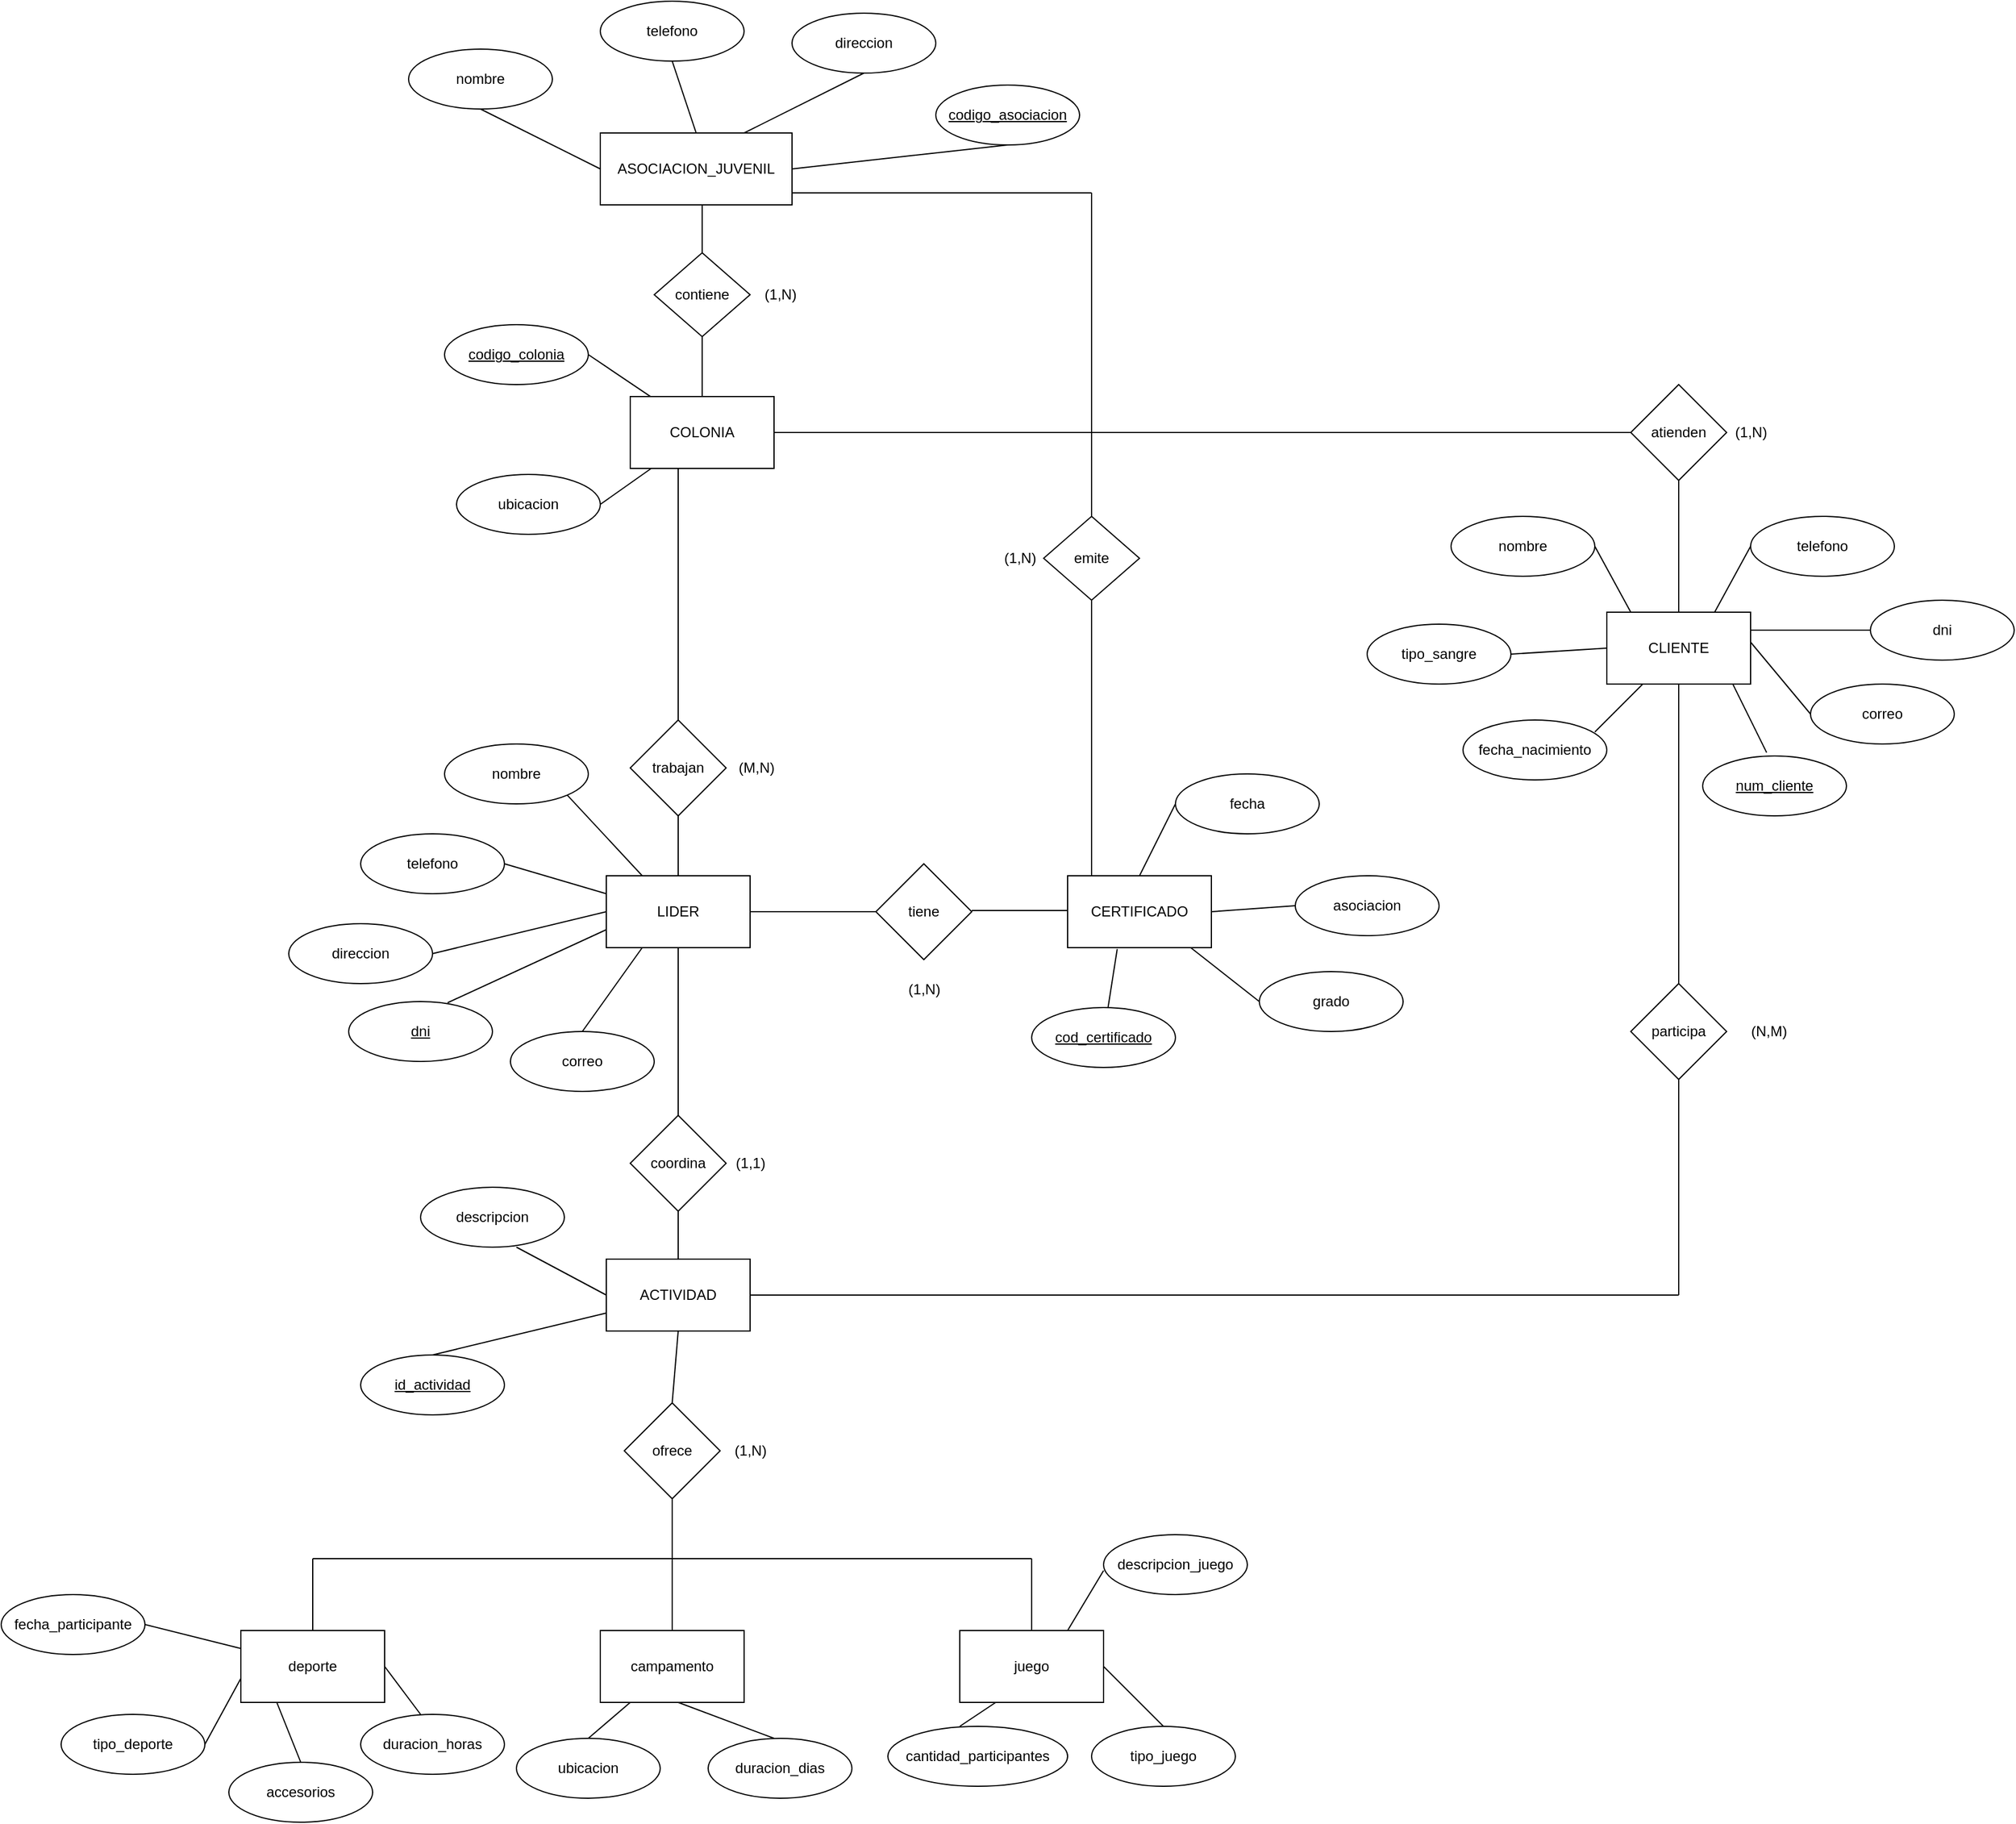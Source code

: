 <mxfile version="15.5.8" type="onedrive"><diagram id="R2lEEEUBdFMjLlhIrx00" name="Page-1"><mxGraphModel dx="1486" dy="356" grid="1" gridSize="10" guides="1" tooltips="1" connect="1" arrows="1" fold="1" page="1" pageScale="1" pageWidth="850" pageHeight="1100" math="0" shadow="0" extFonts="Permanent Marker^https://fonts.googleapis.com/css?family=Permanent+Marker"><root><mxCell id="0"/><mxCell id="1" parent="0"/><mxCell id="qAUCIVkZua_VjySawerf-1" value="contiene" style="rhombus;whiteSpace=wrap;html=1;" parent="1" vertex="1"><mxGeometry x="-265" y="250" width="80" height="70" as="geometry"/></mxCell><mxCell id="qAUCIVkZua_VjySawerf-2" value="ASOCIACION_JUVENIL" style="rounded=0;whiteSpace=wrap;html=1;" parent="1" vertex="1"><mxGeometry x="-310" y="150" width="160" height="60" as="geometry"/></mxCell><mxCell id="qAUCIVkZua_VjySawerf-4" value="nombre" style="ellipse;whiteSpace=wrap;html=1;" parent="1" vertex="1"><mxGeometry x="-470" y="80" width="120" height="50" as="geometry"/></mxCell><mxCell id="qAUCIVkZua_VjySawerf-5" value="&lt;u&gt;codigo_asociacion&lt;/u&gt;" style="ellipse;whiteSpace=wrap;html=1;" parent="1" vertex="1"><mxGeometry x="-30" y="110" width="120" height="50" as="geometry"/></mxCell><mxCell id="qAUCIVkZua_VjySawerf-6" value="telefono" style="ellipse;whiteSpace=wrap;html=1;" parent="1" vertex="1"><mxGeometry x="-310" y="40" width="120" height="50" as="geometry"/></mxCell><mxCell id="qAUCIVkZua_VjySawerf-7" value="direccion" style="ellipse;whiteSpace=wrap;html=1;" parent="1" vertex="1"><mxGeometry x="-150" y="50" width="120" height="50" as="geometry"/></mxCell><mxCell id="qAUCIVkZua_VjySawerf-16" value="COLONIA" style="rounded=0;whiteSpace=wrap;html=1;" parent="1" vertex="1"><mxGeometry x="-285" y="370" width="120" height="60" as="geometry"/></mxCell><mxCell id="qAUCIVkZua_VjySawerf-18" value="nombre" style="ellipse;whiteSpace=wrap;html=1;" parent="1" vertex="1"><mxGeometry x="-440" y="660" width="120" height="50" as="geometry"/></mxCell><mxCell id="qAUCIVkZua_VjySawerf-19" value="correo&lt;span style=&quot;color: rgba(0 , 0 , 0 , 0) ; font-family: monospace ; font-size: 0px&quot;&gt;%3CmxGraphModel%3E%3Croot%3E%3CmxCell%20id%3D%220%22%2F%3E%3CmxCell%20id%3D%221%22%20parent%3D%220%22%2F%3E%3CmxCell%20id%3D%222%22%20value%3D%22nombre%22%20style%3D%22ellipse%3BwhiteSpace%3Dwrap%3Bhtml%3D1%3B%22%20vertex%3D%221%22%20parent%3D%221%22%3E%3CmxGeometry%20x%3D%22150%22%20y%3D%2230%22%20width%3D%22120%22%20height%3D%2250%22%20as%3D%22geometry%22%2F%3E%3C%2FmxCell%3E%3C%2Froot%3E%3C%2FmxGraphModel%3E&lt;/span&gt;" style="ellipse;whiteSpace=wrap;html=1;" parent="1" vertex="1"><mxGeometry x="-385" y="900" width="120" height="50" as="geometry"/></mxCell><mxCell id="qAUCIVkZua_VjySawerf-20" value="telefono" style="ellipse;whiteSpace=wrap;html=1;" parent="1" vertex="1"><mxGeometry x="-510" y="735" width="120" height="50" as="geometry"/></mxCell><mxCell id="qAUCIVkZua_VjySawerf-21" value="ubicacion" style="ellipse;whiteSpace=wrap;html=1;" parent="1" vertex="1"><mxGeometry x="-430" y="435" width="120" height="50" as="geometry"/></mxCell><mxCell id="qAUCIVkZua_VjySawerf-22" value="&lt;u&gt;codigo_colonia&lt;/u&gt;" style="ellipse;whiteSpace=wrap;html=1;" parent="1" vertex="1"><mxGeometry x="-440" y="310" width="120" height="50" as="geometry"/></mxCell><mxCell id="qAUCIVkZua_VjySawerf-26" value="trabajan" style="rhombus;whiteSpace=wrap;html=1;" parent="1" vertex="1"><mxGeometry x="-285" y="640" width="80" height="80" as="geometry"/></mxCell><mxCell id="qAUCIVkZua_VjySawerf-28" value="LIDER" style="rounded=0;whiteSpace=wrap;html=1;" parent="1" vertex="1"><mxGeometry x="-305" y="770" width="120" height="60" as="geometry"/></mxCell><mxCell id="qAUCIVkZua_VjySawerf-29" value="&lt;u&gt;dni&lt;/u&gt;" style="ellipse;whiteSpace=wrap;html=1;" parent="1" vertex="1"><mxGeometry x="-520" y="875" width="120" height="50" as="geometry"/></mxCell><mxCell id="qAUCIVkZua_VjySawerf-30" value="direccion" style="ellipse;whiteSpace=wrap;html=1;" parent="1" vertex="1"><mxGeometry x="-570" y="810" width="120" height="50" as="geometry"/></mxCell><mxCell id="qAUCIVkZua_VjySawerf-38" value="coordina" style="rhombus;whiteSpace=wrap;html=1;" parent="1" vertex="1"><mxGeometry x="-285" y="970" width="80" height="80" as="geometry"/></mxCell><mxCell id="qAUCIVkZua_VjySawerf-40" value="ACTIVIDAD" style="rounded=0;whiteSpace=wrap;html=1;" parent="1" vertex="1"><mxGeometry x="-305" y="1090" width="120" height="60" as="geometry"/></mxCell><mxCell id="qAUCIVkZua_VjySawerf-41" value="descripcion" style="ellipse;whiteSpace=wrap;html=1;" parent="1" vertex="1"><mxGeometry x="-460" y="1030" width="120" height="50" as="geometry"/></mxCell><mxCell id="qAUCIVkZua_VjySawerf-44" value="ofrece" style="rhombus;whiteSpace=wrap;html=1;" parent="1" vertex="1"><mxGeometry x="-290" y="1210" width="80" height="80" as="geometry"/></mxCell><mxCell id="qAUCIVkZua_VjySawerf-47" value="campamento" style="rounded=0;whiteSpace=wrap;html=1;" parent="1" vertex="1"><mxGeometry x="-310" y="1400" width="120" height="60" as="geometry"/></mxCell><mxCell id="qAUCIVkZua_VjySawerf-49" value="deporte" style="rounded=0;whiteSpace=wrap;html=1;" parent="1" vertex="1"><mxGeometry x="-610" y="1400" width="120" height="60" as="geometry"/></mxCell><mxCell id="qAUCIVkZua_VjySawerf-50" value="juego" style="rounded=0;whiteSpace=wrap;html=1;" parent="1" vertex="1"><mxGeometry x="-10" y="1400" width="120" height="60" as="geometry"/></mxCell><mxCell id="qAUCIVkZua_VjySawerf-52" value="ubicacion" style="ellipse;whiteSpace=wrap;html=1;" parent="1" vertex="1"><mxGeometry x="-380" y="1490" width="120" height="50" as="geometry"/></mxCell><mxCell id="qAUCIVkZua_VjySawerf-53" value="duracion_dias" style="ellipse;whiteSpace=wrap;html=1;" parent="1" vertex="1"><mxGeometry x="-220" y="1490" width="120" height="50" as="geometry"/></mxCell><mxCell id="qAUCIVkZua_VjySawerf-56" value="accesorios" style="ellipse;whiteSpace=wrap;html=1;" parent="1" vertex="1"><mxGeometry x="-620" y="1510" width="120" height="50" as="geometry"/></mxCell><mxCell id="qAUCIVkZua_VjySawerf-57" value="tipo_deporte" style="ellipse;whiteSpace=wrap;html=1;" parent="1" vertex="1"><mxGeometry x="-760" y="1470" width="120" height="50" as="geometry"/></mxCell><mxCell id="qAUCIVkZua_VjySawerf-58" value="duracion_horas" style="ellipse;whiteSpace=wrap;html=1;" parent="1" vertex="1"><mxGeometry x="-510" y="1470" width="120" height="50" as="geometry"/></mxCell><mxCell id="qAUCIVkZua_VjySawerf-62" value="cantidad_participantes" style="ellipse;whiteSpace=wrap;html=1;" parent="1" vertex="1"><mxGeometry x="-70" y="1480" width="150" height="50" as="geometry"/></mxCell><mxCell id="qAUCIVkZua_VjySawerf-63" value="descripcion_juego" style="ellipse;whiteSpace=wrap;html=1;" parent="1" vertex="1"><mxGeometry x="110" y="1320" width="120" height="50" as="geometry"/></mxCell><mxCell id="qAUCIVkZua_VjySawerf-64" value="tipo_juego" style="ellipse;whiteSpace=wrap;html=1;" parent="1" vertex="1"><mxGeometry x="100" y="1480" width="120" height="50" as="geometry"/></mxCell><mxCell id="qAUCIVkZua_VjySawerf-70" value="atienden" style="rhombus;whiteSpace=wrap;html=1;" parent="1" vertex="1"><mxGeometry x="550" y="360" width="80" height="80" as="geometry"/></mxCell><mxCell id="qAUCIVkZua_VjySawerf-71" value="CLIENTE" style="rounded=0;whiteSpace=wrap;html=1;" parent="1" vertex="1"><mxGeometry x="530" y="550" width="120" height="60" as="geometry"/></mxCell><mxCell id="qAUCIVkZua_VjySawerf-73" value="correo" style="ellipse;whiteSpace=wrap;html=1;" parent="1" vertex="1"><mxGeometry x="700" y="610" width="120" height="50" as="geometry"/></mxCell><mxCell id="qAUCIVkZua_VjySawerf-74" value="fecha_nacimiento" style="ellipse;whiteSpace=wrap;html=1;" parent="1" vertex="1"><mxGeometry x="410" y="640" width="120" height="50" as="geometry"/></mxCell><mxCell id="qAUCIVkZua_VjySawerf-75" value="telefono" style="ellipse;whiteSpace=wrap;html=1;" parent="1" vertex="1"><mxGeometry x="650" y="470" width="120" height="50" as="geometry"/></mxCell><mxCell id="qAUCIVkZua_VjySawerf-76" value="dni" style="ellipse;whiteSpace=wrap;html=1;" parent="1" vertex="1"><mxGeometry x="750" y="540" width="120" height="50" as="geometry"/></mxCell><mxCell id="qAUCIVkZua_VjySawerf-77" value="nombre" style="ellipse;whiteSpace=wrap;html=1;" parent="1" vertex="1"><mxGeometry x="400" y="470" width="120" height="50" as="geometry"/></mxCell><mxCell id="qAUCIVkZua_VjySawerf-78" value="tipo_sangre" style="ellipse;whiteSpace=wrap;html=1;" parent="1" vertex="1"><mxGeometry x="330" y="560" width="120" height="50" as="geometry"/></mxCell><mxCell id="qAUCIVkZua_VjySawerf-92" value="asociacion" style="ellipse;whiteSpace=wrap;html=1;" parent="1" vertex="1"><mxGeometry x="270" y="770" width="120" height="50" as="geometry"/></mxCell><mxCell id="qAUCIVkZua_VjySawerf-93" value="grado" style="ellipse;whiteSpace=wrap;html=1;" parent="1" vertex="1"><mxGeometry x="240" y="850" width="120" height="50" as="geometry"/></mxCell><mxCell id="qAUCIVkZua_VjySawerf-94" value="fecha" style="ellipse;whiteSpace=wrap;html=1;" parent="1" vertex="1"><mxGeometry x="170" y="685" width="120" height="50" as="geometry"/></mxCell><mxCell id="qAUCIVkZua_VjySawerf-100" value="participa" style="rhombus;whiteSpace=wrap;html=1;" parent="1" vertex="1"><mxGeometry x="550" y="860" width="80" height="80" as="geometry"/></mxCell><mxCell id="qAUCIVkZua_VjySawerf-103" value="fecha_participante" style="ellipse;whiteSpace=wrap;html=1;" parent="1" vertex="1"><mxGeometry x="-810" y="1370" width="120" height="50" as="geometry"/></mxCell><mxCell id="2ZbDg3DeeIKpftCe-6iM-2" value="tiene" style="rhombus;whiteSpace=wrap;html=1;" parent="1" vertex="1"><mxGeometry x="-80" y="760" width="80" height="80" as="geometry"/></mxCell><mxCell id="2ZbDg3DeeIKpftCe-6iM-4" value="&lt;u&gt;num_cliente&lt;/u&gt;" style="ellipse;whiteSpace=wrap;html=1;" parent="1" vertex="1"><mxGeometry x="610" y="670" width="120" height="50" as="geometry"/></mxCell><mxCell id="qaBpRwzs0ZA-uuFFVHOa-2" value="&lt;u&gt;id_actividad&lt;/u&gt;" style="ellipse;whiteSpace=wrap;html=1;" parent="1" vertex="1"><mxGeometry x="-510" y="1170" width="120" height="50" as="geometry"/></mxCell><mxCell id="qaBpRwzs0ZA-uuFFVHOa-3" value="" style="endArrow=none;html=1;rounded=0;exitX=0;exitY=0.5;exitDx=0;exitDy=0;" parent="1" source="qAUCIVkZua_VjySawerf-40" edge="1"><mxGeometry width="50" height="50" relative="1" as="geometry"><mxPoint x="-390" y="1140" as="sourcePoint"/><mxPoint x="-380" y="1080" as="targetPoint"/></mxGeometry></mxCell><mxCell id="qaBpRwzs0ZA-uuFFVHOa-4" value="" style="endArrow=none;html=1;rounded=0;entryX=0.5;entryY=1;entryDx=0;entryDy=0;" parent="1" target="qAUCIVkZua_VjySawerf-38" edge="1"><mxGeometry width="50" height="50" relative="1" as="geometry"><mxPoint x="-245" y="1090" as="sourcePoint"/><mxPoint x="-200" y="1040" as="targetPoint"/></mxGeometry></mxCell><mxCell id="qaBpRwzs0ZA-uuFFVHOa-6" value="" style="endArrow=none;html=1;rounded=0;entryX=0;entryY=0.75;entryDx=0;entryDy=0;exitX=0.5;exitY=0;exitDx=0;exitDy=0;" parent="1" source="qaBpRwzs0ZA-uuFFVHOa-2" target="qAUCIVkZua_VjySawerf-40" edge="1"><mxGeometry width="50" height="50" relative="1" as="geometry"><mxPoint x="-300" y="1190" as="sourcePoint"/><mxPoint x="-250" y="1140" as="targetPoint"/></mxGeometry></mxCell><mxCell id="nIA6VLTuXPhekD51h85x-2" value="" style="endArrow=none;html=1;rounded=0;exitX=0.5;exitY=0;exitDx=0;exitDy=0;" parent="1" source="qAUCIVkZua_VjySawerf-49" edge="1"><mxGeometry width="50" height="50" relative="1" as="geometry"><mxPoint x="-580" y="1390" as="sourcePoint"/><mxPoint x="-550" y="1340" as="targetPoint"/></mxGeometry></mxCell><mxCell id="nIA6VLTuXPhekD51h85x-6" value="" style="endArrow=none;html=1;rounded=0;entryX=0.5;entryY=1;entryDx=0;entryDy=0;exitX=0.5;exitY=0;exitDx=0;exitDy=0;" parent="1" source="qAUCIVkZua_VjySawerf-47" target="qAUCIVkZua_VjySawerf-44" edge="1"><mxGeometry width="50" height="50" relative="1" as="geometry"><mxPoint x="-280" y="1360" as="sourcePoint"/><mxPoint x="-230" y="1310" as="targetPoint"/></mxGeometry></mxCell><mxCell id="nIA6VLTuXPhekD51h85x-7" value="" style="endArrow=none;html=1;rounded=0;exitX=0.5;exitY=0;exitDx=0;exitDy=0;" parent="1" source="qAUCIVkZua_VjySawerf-50" edge="1"><mxGeometry width="50" height="50" relative="1" as="geometry"><mxPoint x="40" y="1380" as="sourcePoint"/><mxPoint x="50" y="1340" as="targetPoint"/></mxGeometry></mxCell><mxCell id="nIA6VLTuXPhekD51h85x-8" value="" style="endArrow=none;html=1;rounded=0;" parent="1" edge="1"><mxGeometry width="50" height="50" relative="1" as="geometry"><mxPoint x="-550" y="1340" as="sourcePoint"/><mxPoint x="50" y="1340" as="targetPoint"/></mxGeometry></mxCell><mxCell id="nIA6VLTuXPhekD51h85x-9" value="" style="endArrow=none;html=1;rounded=0;exitX=0.75;exitY=0;exitDx=0;exitDy=0;" parent="1" source="qAUCIVkZua_VjySawerf-50" edge="1"><mxGeometry width="50" height="50" relative="1" as="geometry"><mxPoint x="60" y="1400" as="sourcePoint"/><mxPoint x="110" y="1350" as="targetPoint"/></mxGeometry></mxCell><mxCell id="nIA6VLTuXPhekD51h85x-10" value="" style="endArrow=none;html=1;rounded=0;entryX=1;entryY=0.5;entryDx=0;entryDy=0;exitX=0.5;exitY=0;exitDx=0;exitDy=0;" parent="1" source="qAUCIVkZua_VjySawerf-64" target="qAUCIVkZua_VjySawerf-50" edge="1"><mxGeometry width="50" height="50" relative="1" as="geometry"><mxPoint x="150" y="1460" as="sourcePoint"/><mxPoint x="160" y="1430" as="targetPoint"/></mxGeometry></mxCell><mxCell id="nIA6VLTuXPhekD51h85x-11" value="" style="endArrow=none;html=1;rounded=0;exitX=1;exitY=0.5;exitDx=0;exitDy=0;entryX=0;entryY=0.25;entryDx=0;entryDy=0;" parent="1" source="qAUCIVkZua_VjySawerf-103" target="qAUCIVkZua_VjySawerf-49" edge="1"><mxGeometry width="50" height="50" relative="1" as="geometry"><mxPoint x="-680" y="1440" as="sourcePoint"/><mxPoint x="-630" y="1390" as="targetPoint"/></mxGeometry></mxCell><mxCell id="nIA6VLTuXPhekD51h85x-13" value="" style="endArrow=none;html=1;rounded=0;exitX=1;exitY=0.5;exitDx=0;exitDy=0;" parent="1" source="qAUCIVkZua_VjySawerf-57" edge="1"><mxGeometry width="50" height="50" relative="1" as="geometry"><mxPoint x="-680" y="1405" as="sourcePoint"/><mxPoint x="-610" y="1440" as="targetPoint"/></mxGeometry></mxCell><mxCell id="nIA6VLTuXPhekD51h85x-14" value="" style="endArrow=none;html=1;rounded=0;" parent="1" edge="1"><mxGeometry width="50" height="50" relative="1" as="geometry"><mxPoint x="-560" y="1510" as="sourcePoint"/><mxPoint x="-580" y="1460" as="targetPoint"/></mxGeometry></mxCell><mxCell id="nIA6VLTuXPhekD51h85x-15" value="" style="endArrow=none;html=1;rounded=0;" parent="1" edge="1"><mxGeometry width="50" height="50" relative="1" as="geometry"><mxPoint x="-490" y="1430" as="sourcePoint"/><mxPoint x="-460" y="1470" as="targetPoint"/></mxGeometry></mxCell><mxCell id="nIA6VLTuXPhekD51h85x-16" value="" style="endArrow=none;html=1;rounded=0;exitX=0.5;exitY=0;exitDx=0;exitDy=0;entryX=0;entryY=0.25;entryDx=0;entryDy=0;" parent="1" source="qAUCIVkZua_VjySawerf-52" edge="1"><mxGeometry width="50" height="50" relative="1" as="geometry"><mxPoint x="-365" y="1440" as="sourcePoint"/><mxPoint x="-285" y="1460" as="targetPoint"/></mxGeometry></mxCell><mxCell id="nIA6VLTuXPhekD51h85x-17" value="" style="endArrow=none;html=1;rounded=0;exitX=1;exitY=0.5;exitDx=0;exitDy=0;" parent="1" edge="1"><mxGeometry width="50" height="50" relative="1" as="geometry"><mxPoint x="-245" y="1460" as="sourcePoint"/><mxPoint x="-165" y="1490" as="targetPoint"/></mxGeometry></mxCell><mxCell id="nIA6VLTuXPhekD51h85x-18" value="" style="endArrow=none;html=1;rounded=0;entryX=0.25;entryY=1;entryDx=0;entryDy=0;" parent="1" target="qAUCIVkZua_VjySawerf-50" edge="1"><mxGeometry width="50" height="50" relative="1" as="geometry"><mxPoint x="-10" y="1480" as="sourcePoint"/><mxPoint x="-60" y="1420" as="targetPoint"/></mxGeometry></mxCell><mxCell id="nIA6VLTuXPhekD51h85x-19" value="" style="endArrow=none;html=1;rounded=0;exitX=0.5;exitY=0;exitDx=0;exitDy=0;entryX=0.5;entryY=1;entryDx=0;entryDy=0;" parent="1" source="qAUCIVkZua_VjySawerf-44" target="qAUCIVkZua_VjySawerf-40" edge="1"><mxGeometry width="50" height="50" relative="1" as="geometry"><mxPoint x="-240" y="1200" as="sourcePoint"/><mxPoint x="-190" y="1150" as="targetPoint"/></mxGeometry></mxCell><mxCell id="nIA6VLTuXPhekD51h85x-20" value="" style="endArrow=none;html=1;rounded=0;exitX=1;exitY=0.5;exitDx=0;exitDy=0;" parent="1" source="qAUCIVkZua_VjySawerf-40" edge="1"><mxGeometry width="50" height="50" relative="1" as="geometry"><mxPoint y="1180" as="sourcePoint"/><mxPoint x="590" y="1120" as="targetPoint"/></mxGeometry></mxCell><mxCell id="nIA6VLTuXPhekD51h85x-21" value="" style="endArrow=none;html=1;rounded=0;entryX=0.5;entryY=1;entryDx=0;entryDy=0;" parent="1" target="qAUCIVkZua_VjySawerf-100" edge="1"><mxGeometry width="50" height="50" relative="1" as="geometry"><mxPoint x="590" y="1120" as="sourcePoint"/><mxPoint x="90" y="930" as="targetPoint"/></mxGeometry></mxCell><mxCell id="nIA6VLTuXPhekD51h85x-22" value="" style="endArrow=none;html=1;rounded=0;" parent="1" source="qAUCIVkZua_VjySawerf-100" edge="1"><mxGeometry width="50" height="50" relative="1" as="geometry"><mxPoint x="540" y="790" as="sourcePoint"/><mxPoint x="590" y="610" as="targetPoint"/></mxGeometry></mxCell><mxCell id="nIA6VLTuXPhekD51h85x-23" value="" style="endArrow=none;html=1;rounded=0;exitX=1;exitY=0.5;exitDx=0;exitDy=0;entryX=0;entryY=0.5;entryDx=0;entryDy=0;" parent="1" source="qAUCIVkZua_VjySawerf-28" target="2ZbDg3DeeIKpftCe-6iM-2" edge="1"><mxGeometry width="50" height="50" relative="1" as="geometry"><mxPoint x="-180" y="830" as="sourcePoint"/><mxPoint x="-130" y="780" as="targetPoint"/></mxGeometry></mxCell><mxCell id="nIA6VLTuXPhekD51h85x-25" value="" style="endArrow=none;html=1;rounded=0;" parent="1" edge="1"><mxGeometry width="50" height="50" relative="1" as="geometry"><mxPoint y="799" as="sourcePoint"/><mxPoint x="80" y="799" as="targetPoint"/></mxGeometry></mxCell><mxCell id="nIA6VLTuXPhekD51h85x-27" value="" style="endArrow=none;html=1;rounded=0;exitX=0.5;exitY=0;exitDx=0;exitDy=0;" parent="1" source="qAUCIVkZua_VjySawerf-1" edge="1"><mxGeometry width="50" height="50" relative="1" as="geometry"><mxPoint x="-240" y="270" as="sourcePoint"/><mxPoint x="-225" y="210" as="targetPoint"/></mxGeometry></mxCell><mxCell id="nIA6VLTuXPhekD51h85x-30" value="" style="endArrow=none;html=1;rounded=0;entryX=0.5;entryY=1;entryDx=0;entryDy=0;exitX=0.5;exitY=0;exitDx=0;exitDy=0;" parent="1" source="qAUCIVkZua_VjySawerf-16" target="qAUCIVkZua_VjySawerf-1" edge="1"><mxGeometry width="50" height="50" relative="1" as="geometry"><mxPoint x="-240" y="380" as="sourcePoint"/><mxPoint x="-190" y="330" as="targetPoint"/></mxGeometry></mxCell><mxCell id="nIA6VLTuXPhekD51h85x-31" value="" style="endArrow=none;html=1;rounded=0;entryX=1;entryY=0.5;entryDx=0;entryDy=0;exitX=0.14;exitY=-0.001;exitDx=0;exitDy=0;exitPerimeter=0;" parent="1" source="qAUCIVkZua_VjySawerf-16" target="qAUCIVkZua_VjySawerf-22" edge="1"><mxGeometry width="50" height="50" relative="1" as="geometry"><mxPoint x="-290" y="390" as="sourcePoint"/><mxPoint x="-290" y="340" as="targetPoint"/></mxGeometry></mxCell><mxCell id="nIA6VLTuXPhekD51h85x-32" value="" style="endArrow=none;html=1;rounded=0;exitX=1;exitY=0.5;exitDx=0;exitDy=0;" parent="1" source="qAUCIVkZua_VjySawerf-21" target="qAUCIVkZua_VjySawerf-16" edge="1"><mxGeometry width="50" height="50" relative="1" as="geometry"><mxPoint x="-550" y="430" as="sourcePoint"/><mxPoint x="-500" y="380" as="targetPoint"/></mxGeometry></mxCell><mxCell id="nIA6VLTuXPhekD51h85x-33" value="" style="endArrow=none;html=1;rounded=0;entryX=0.5;entryY=1;entryDx=0;entryDy=0;exitX=0;exitY=0.5;exitDx=0;exitDy=0;" parent="1" source="qAUCIVkZua_VjySawerf-2" target="qAUCIVkZua_VjySawerf-4" edge="1"><mxGeometry width="50" height="50" relative="1" as="geometry"><mxPoint x="-540" y="210" as="sourcePoint"/><mxPoint x="-490" y="160" as="targetPoint"/></mxGeometry></mxCell><mxCell id="nIA6VLTuXPhekD51h85x-34" value="" style="endArrow=none;html=1;rounded=0;entryX=0.5;entryY=1;entryDx=0;entryDy=0;exitX=0.5;exitY=0;exitDx=0;exitDy=0;" parent="1" source="qAUCIVkZua_VjySawerf-2" target="qAUCIVkZua_VjySawerf-6" edge="1"><mxGeometry width="50" height="50" relative="1" as="geometry"><mxPoint x="-530" y="240" as="sourcePoint"/><mxPoint x="-480" y="190" as="targetPoint"/></mxGeometry></mxCell><mxCell id="nIA6VLTuXPhekD51h85x-35" value="" style="endArrow=none;html=1;rounded=0;entryX=0.5;entryY=1;entryDx=0;entryDy=0;exitX=0.75;exitY=0;exitDx=0;exitDy=0;" parent="1" source="qAUCIVkZua_VjySawerf-2" target="qAUCIVkZua_VjySawerf-7" edge="1"><mxGeometry width="50" height="50" relative="1" as="geometry"><mxPoint x="-520" y="250" as="sourcePoint"/><mxPoint x="-470" y="200" as="targetPoint"/></mxGeometry></mxCell><mxCell id="nIA6VLTuXPhekD51h85x-36" value="" style="endArrow=none;html=1;rounded=0;entryX=0.5;entryY=1;entryDx=0;entryDy=0;exitX=1;exitY=0.5;exitDx=0;exitDy=0;" parent="1" source="qAUCIVkZua_VjySawerf-2" target="qAUCIVkZua_VjySawerf-5" edge="1"><mxGeometry width="50" height="50" relative="1" as="geometry"><mxPoint x="-510" y="260" as="sourcePoint"/><mxPoint x="-460" y="210" as="targetPoint"/></mxGeometry></mxCell><mxCell id="nIA6VLTuXPhekD51h85x-37" value="" style="endArrow=none;html=1;rounded=0;exitX=1;exitY=0.5;exitDx=0;exitDy=0;entryX=0;entryY=0.5;entryDx=0;entryDy=0;" parent="1" source="qAUCIVkZua_VjySawerf-16" target="qAUCIVkZua_VjySawerf-70" edge="1"><mxGeometry width="50" height="50" relative="1" as="geometry"><mxPoint x="-80" y="440" as="sourcePoint"/><mxPoint x="-30" y="390" as="targetPoint"/></mxGeometry></mxCell><mxCell id="nIA6VLTuXPhekD51h85x-38" value="" style="endArrow=none;html=1;rounded=0;entryX=0.5;entryY=1;entryDx=0;entryDy=0;exitX=0.5;exitY=0;exitDx=0;exitDy=0;" parent="1" source="qAUCIVkZua_VjySawerf-71" target="qAUCIVkZua_VjySawerf-70" edge="1"><mxGeometry width="50" height="50" relative="1" as="geometry"><mxPoint x="540" y="510" as="sourcePoint"/><mxPoint x="590" y="460" as="targetPoint"/></mxGeometry></mxCell><mxCell id="nIA6VLTuXPhekD51h85x-39" value="" style="endArrow=none;html=1;rounded=0;entryX=0.5;entryY=1;entryDx=0;entryDy=0;exitX=0.5;exitY=0;exitDx=0;exitDy=0;" parent="1" source="qAUCIVkZua_VjySawerf-38" target="qAUCIVkZua_VjySawerf-28" edge="1"><mxGeometry width="50" height="50" relative="1" as="geometry"><mxPoint x="-230" y="910" as="sourcePoint"/><mxPoint x="-180" y="860" as="targetPoint"/></mxGeometry></mxCell><mxCell id="nIA6VLTuXPhekD51h85x-40" value="" style="endArrow=none;html=1;rounded=0;entryX=0.5;entryY=1;entryDx=0;entryDy=0;exitX=0.5;exitY=0;exitDx=0;exitDy=0;" parent="1" source="qAUCIVkZua_VjySawerf-28" target="qAUCIVkZua_VjySawerf-26" edge="1"><mxGeometry width="50" height="50" relative="1" as="geometry"><mxPoint x="-270" y="780" as="sourcePoint"/><mxPoint x="-220" y="730" as="targetPoint"/></mxGeometry></mxCell><mxCell id="nIA6VLTuXPhekD51h85x-41" value="" style="endArrow=none;html=1;rounded=0;exitX=0.5;exitY=0;exitDx=0;exitDy=0;" parent="1" source="qAUCIVkZua_VjySawerf-26" edge="1"><mxGeometry width="50" height="50" relative="1" as="geometry"><mxPoint x="-260" y="580" as="sourcePoint"/><mxPoint x="-245" y="430" as="targetPoint"/></mxGeometry></mxCell><mxCell id="nIA6VLTuXPhekD51h85x-42" value="" style="endArrow=none;html=1;rounded=0;entryX=0;entryY=0.5;entryDx=0;entryDy=0;exitX=0.5;exitY=0;exitDx=0;exitDy=0;startArrow=none;" parent="1" source="RammQ77XEIRDPAN4QU-3-1" target="qAUCIVkZua_VjySawerf-94" edge="1"><mxGeometry width="50" height="50" relative="1" as="geometry"><mxPoint x="140" y="775" as="sourcePoint"/><mxPoint x="160" y="730" as="targetPoint"/></mxGeometry></mxCell><mxCell id="nIA6VLTuXPhekD51h85x-43" value="" style="endArrow=none;html=1;rounded=0;exitX=1;exitY=0.5;exitDx=0;exitDy=0;entryX=0;entryY=0.5;entryDx=0;entryDy=0;" parent="1" target="qAUCIVkZua_VjySawerf-92" edge="1"><mxGeometry width="50" height="50" relative="1" as="geometry"><mxPoint x="200" y="800" as="sourcePoint"/><mxPoint x="270" y="780" as="targetPoint"/></mxGeometry></mxCell><mxCell id="nIA6VLTuXPhekD51h85x-44" value="" style="endArrow=none;html=1;rounded=0;entryX=0;entryY=0.5;entryDx=0;entryDy=0;" parent="1" target="qAUCIVkZua_VjySawerf-93" edge="1"><mxGeometry width="50" height="50" relative="1" as="geometry"><mxPoint x="170" y="820" as="sourcePoint"/><mxPoint x="280" y="805" as="targetPoint"/></mxGeometry></mxCell><mxCell id="nIA6VLTuXPhekD51h85x-45" value="" style="endArrow=none;html=1;rounded=0;entryX=1;entryY=0.5;entryDx=0;entryDy=0;" parent="1" target="qAUCIVkZua_VjySawerf-77" edge="1"><mxGeometry width="50" height="50" relative="1" as="geometry"><mxPoint x="550" y="550" as="sourcePoint"/><mxPoint x="600" y="500" as="targetPoint"/></mxGeometry></mxCell><mxCell id="nIA6VLTuXPhekD51h85x-46" value="" style="endArrow=none;html=1;rounded=0;entryX=0;entryY=0.5;entryDx=0;entryDy=0;exitX=0.75;exitY=0;exitDx=0;exitDy=0;" parent="1" source="qAUCIVkZua_VjySawerf-71" target="qAUCIVkZua_VjySawerf-75" edge="1"><mxGeometry width="50" height="50" relative="1" as="geometry"><mxPoint x="560" y="560" as="sourcePoint"/><mxPoint x="610" y="510" as="targetPoint"/></mxGeometry></mxCell><mxCell id="nIA6VLTuXPhekD51h85x-47" value="" style="endArrow=none;html=1;rounded=0;entryX=0;entryY=0.5;entryDx=0;entryDy=0;" parent="1" target="qAUCIVkZua_VjySawerf-76" edge="1"><mxGeometry width="50" height="50" relative="1" as="geometry"><mxPoint x="650" y="565" as="sourcePoint"/><mxPoint x="660" y="505" as="targetPoint"/></mxGeometry></mxCell><mxCell id="nIA6VLTuXPhekD51h85x-48" value="" style="endArrow=none;html=1;rounded=0;entryX=0;entryY=0.5;entryDx=0;entryDy=0;" parent="1" target="qAUCIVkZua_VjySawerf-73" edge="1"><mxGeometry width="50" height="50" relative="1" as="geometry"><mxPoint x="650" y="575" as="sourcePoint"/><mxPoint x="760" y="575" as="targetPoint"/></mxGeometry></mxCell><mxCell id="nIA6VLTuXPhekD51h85x-49" value="" style="endArrow=none;html=1;rounded=0;entryX=0.445;entryY=-0.056;entryDx=0;entryDy=0;exitX=0.878;exitY=1.007;exitDx=0;exitDy=0;exitPerimeter=0;entryPerimeter=0;" parent="1" source="qAUCIVkZua_VjySawerf-71" target="2ZbDg3DeeIKpftCe-6iM-4" edge="1"><mxGeometry width="50" height="50" relative="1" as="geometry"><mxPoint x="660" y="585" as="sourcePoint"/><mxPoint x="710" y="645" as="targetPoint"/></mxGeometry></mxCell><mxCell id="nIA6VLTuXPhekD51h85x-50" value="" style="endArrow=none;html=1;rounded=0;exitX=0.25;exitY=1;exitDx=0;exitDy=0;" parent="1" source="qAUCIVkZua_VjySawerf-71" edge="1"><mxGeometry width="50" height="50" relative="1" as="geometry"><mxPoint x="645.36" y="620.42" as="sourcePoint"/><mxPoint x="520" y="650" as="targetPoint"/></mxGeometry></mxCell><mxCell id="nIA6VLTuXPhekD51h85x-51" value="" style="endArrow=none;html=1;rounded=0;entryX=1;entryY=0.5;entryDx=0;entryDy=0;" parent="1" target="qAUCIVkZua_VjySawerf-78" edge="1"><mxGeometry width="50" height="50" relative="1" as="geometry"><mxPoint x="530" y="580" as="sourcePoint"/><mxPoint x="529.44" y="656.4" as="targetPoint"/></mxGeometry></mxCell><mxCell id="nIA6VLTuXPhekD51h85x-52" value="" style="endArrow=none;html=1;rounded=0;entryX=1;entryY=1;entryDx=0;entryDy=0;exitX=0.25;exitY=0;exitDx=0;exitDy=0;" parent="1" source="qAUCIVkZua_VjySawerf-28" target="qAUCIVkZua_VjySawerf-18" edge="1"><mxGeometry width="50" height="50" relative="1" as="geometry"><mxPoint x="-360" y="790" as="sourcePoint"/><mxPoint x="-310" y="740" as="targetPoint"/></mxGeometry></mxCell><mxCell id="nIA6VLTuXPhekD51h85x-53" value="" style="endArrow=none;html=1;rounded=0;entryX=1;entryY=0.5;entryDx=0;entryDy=0;exitX=0;exitY=0.25;exitDx=0;exitDy=0;" parent="1" source="qAUCIVkZua_VjySawerf-28" target="qAUCIVkZua_VjySawerf-20" edge="1"><mxGeometry width="50" height="50" relative="1" as="geometry"><mxPoint x="-300" y="780" as="sourcePoint"/><mxPoint x="-327.574" y="712.678" as="targetPoint"/></mxGeometry></mxCell><mxCell id="nIA6VLTuXPhekD51h85x-54" value="" style="endArrow=none;html=1;rounded=0;entryX=1;entryY=0.5;entryDx=0;entryDy=0;exitX=0;exitY=0.5;exitDx=0;exitDy=0;" parent="1" source="qAUCIVkZua_VjySawerf-28" target="qAUCIVkZua_VjySawerf-30" edge="1"><mxGeometry width="50" height="50" relative="1" as="geometry"><mxPoint x="-310" y="810" as="sourcePoint"/><mxPoint x="-317.574" y="722.678" as="targetPoint"/></mxGeometry></mxCell><mxCell id="nIA6VLTuXPhekD51h85x-55" value="" style="endArrow=none;html=1;rounded=0;entryX=0;entryY=0.75;entryDx=0;entryDy=0;exitX=0.688;exitY=0.02;exitDx=0;exitDy=0;exitPerimeter=0;" parent="1" source="qAUCIVkZua_VjySawerf-29" target="qAUCIVkZua_VjySawerf-28" edge="1"><mxGeometry width="50" height="50" relative="1" as="geometry"><mxPoint x="-245" y="800" as="sourcePoint"/><mxPoint x="-307.574" y="732.678" as="targetPoint"/></mxGeometry></mxCell><mxCell id="nIA6VLTuXPhekD51h85x-56" value="" style="endArrow=none;html=1;rounded=0;entryX=0.25;entryY=1;entryDx=0;entryDy=0;exitX=0.5;exitY=0;exitDx=0;exitDy=0;" parent="1" source="qAUCIVkZua_VjySawerf-19" target="qAUCIVkZua_VjySawerf-28" edge="1"><mxGeometry width="50" height="50" relative="1" as="geometry"><mxPoint x="-235" y="810" as="sourcePoint"/><mxPoint x="-297.574" y="742.678" as="targetPoint"/></mxGeometry></mxCell><mxCell id="nIA6VLTuXPhekD51h85x-57" value="(1,N)" style="text;html=1;align=center;verticalAlign=middle;resizable=0;points=[];autosize=1;strokeColor=none;fillColor=none;" parent="1" vertex="1"><mxGeometry x="-60" y="855" width="40" height="20" as="geometry"/></mxCell><mxCell id="nIA6VLTuXPhekD51h85x-58" value="(M,N)" style="text;html=1;align=center;verticalAlign=middle;resizable=0;points=[];autosize=1;strokeColor=none;fillColor=none;" parent="1" vertex="1"><mxGeometry x="-205" y="670" width="50" height="20" as="geometry"/></mxCell><mxCell id="nIA6VLTuXPhekD51h85x-59" value="(1,N)" style="text;html=1;align=center;verticalAlign=middle;resizable=0;points=[];autosize=1;strokeColor=none;fillColor=none;" parent="1" vertex="1"><mxGeometry x="-180" y="275" width="40" height="20" as="geometry"/></mxCell><mxCell id="nIA6VLTuXPhekD51h85x-60" value="(1,N)" style="text;html=1;align=center;verticalAlign=middle;resizable=0;points=[];autosize=1;strokeColor=none;fillColor=none;" parent="1" vertex="1"><mxGeometry x="630" y="390" width="40" height="20" as="geometry"/></mxCell><mxCell id="nIA6VLTuXPhekD51h85x-61" value="(N,M)" style="text;html=1;align=center;verticalAlign=middle;resizable=0;points=[];autosize=1;strokeColor=none;fillColor=none;" parent="1" vertex="1"><mxGeometry x="640" y="890" width="50" height="20" as="geometry"/></mxCell><mxCell id="nIA6VLTuXPhekD51h85x-62" value="(1,1)" style="text;html=1;align=center;verticalAlign=middle;resizable=0;points=[];autosize=1;strokeColor=none;fillColor=none;" parent="1" vertex="1"><mxGeometry x="-205" y="1000" width="40" height="20" as="geometry"/></mxCell><mxCell id="nIA6VLTuXPhekD51h85x-63" value="(1,N)" style="text;html=1;align=center;verticalAlign=middle;resizable=0;points=[];autosize=1;strokeColor=none;fillColor=none;" parent="1" vertex="1"><mxGeometry x="-205" y="1240" width="40" height="20" as="geometry"/></mxCell><mxCell id="RammQ77XEIRDPAN4QU-3-1" value="CERTIFICADO" style="rounded=0;whiteSpace=wrap;html=1;" parent="1" vertex="1"><mxGeometry x="80" y="770" width="120" height="60" as="geometry"/></mxCell><mxCell id="RammQ77XEIRDPAN4QU-3-3" value="emite" style="rhombus;whiteSpace=wrap;html=1;" parent="1" vertex="1"><mxGeometry x="60" y="470" width="80" height="70" as="geometry"/></mxCell><mxCell id="RammQ77XEIRDPAN4QU-3-4" value="" style="endArrow=none;html=1;rounded=0;entryX=0.5;entryY=1;entryDx=0;entryDy=0;" parent="1" target="RammQ77XEIRDPAN4QU-3-3" edge="1"><mxGeometry width="50" height="50" relative="1" as="geometry"><mxPoint x="100" y="770" as="sourcePoint"/><mxPoint x="-120" y="600" as="targetPoint"/></mxGeometry></mxCell><mxCell id="RammQ77XEIRDPAN4QU-3-7" value="" style="endArrow=none;html=1;rounded=0;entryX=0.5;entryY=0;entryDx=0;entryDy=0;" parent="1" target="RammQ77XEIRDPAN4QU-3-3" edge="1"><mxGeometry width="50" height="50" relative="1" as="geometry"><mxPoint x="100" y="200" as="sourcePoint"/><mxPoint x="60" y="505" as="targetPoint"/></mxGeometry></mxCell><mxCell id="RammQ77XEIRDPAN4QU-3-8" value="" style="endArrow=none;html=1;rounded=0;" parent="1" edge="1"><mxGeometry width="50" height="50" relative="1" as="geometry"><mxPoint x="-150" y="200" as="sourcePoint"/><mxPoint x="100" y="200" as="targetPoint"/></mxGeometry></mxCell><mxCell id="RammQ77XEIRDPAN4QU-3-9" value="(1,N)" style="text;html=1;align=center;verticalAlign=middle;resizable=0;points=[];autosize=1;strokeColor=none;fillColor=none;" parent="1" vertex="1"><mxGeometry x="20" y="495" width="40" height="20" as="geometry"/></mxCell><mxCell id="sxA8MxlR6m_JCnbnGIPo-1" value="&lt;u&gt;cod_certificado&lt;/u&gt;" style="ellipse;whiteSpace=wrap;html=1;" parent="1" vertex="1"><mxGeometry x="50" y="880" width="120" height="50" as="geometry"/></mxCell><mxCell id="sxA8MxlR6m_JCnbnGIPo-2" value="" style="endArrow=none;html=1;rounded=0;exitX=0.345;exitY=1.02;exitDx=0;exitDy=0;exitPerimeter=0;" parent="1" source="RammQ77XEIRDPAN4QU-3-1" target="sxA8MxlR6m_JCnbnGIPo-1" edge="1"><mxGeometry width="50" height="50" relative="1" as="geometry"><mxPoint x="180" y="830" as="sourcePoint"/><mxPoint x="250" y="885" as="targetPoint"/></mxGeometry></mxCell></root></mxGraphModel></diagram></mxfile>